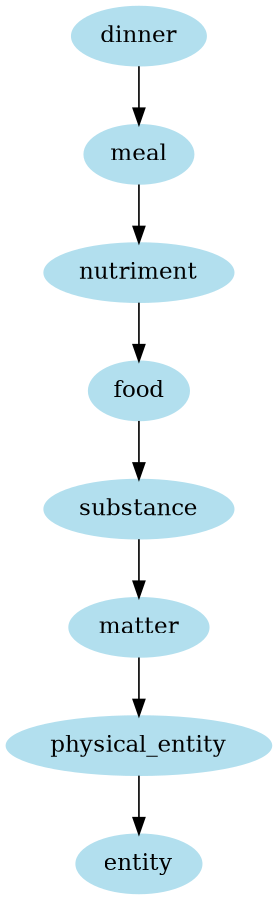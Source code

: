 digraph unix {
	node [color=lightblue2 style=filled]
	size="6,6"
	dinner -> meal
	meal -> nutriment
	nutriment -> food
	food -> substance
	substance -> matter
	matter -> physical_entity
	physical_entity -> entity
}
